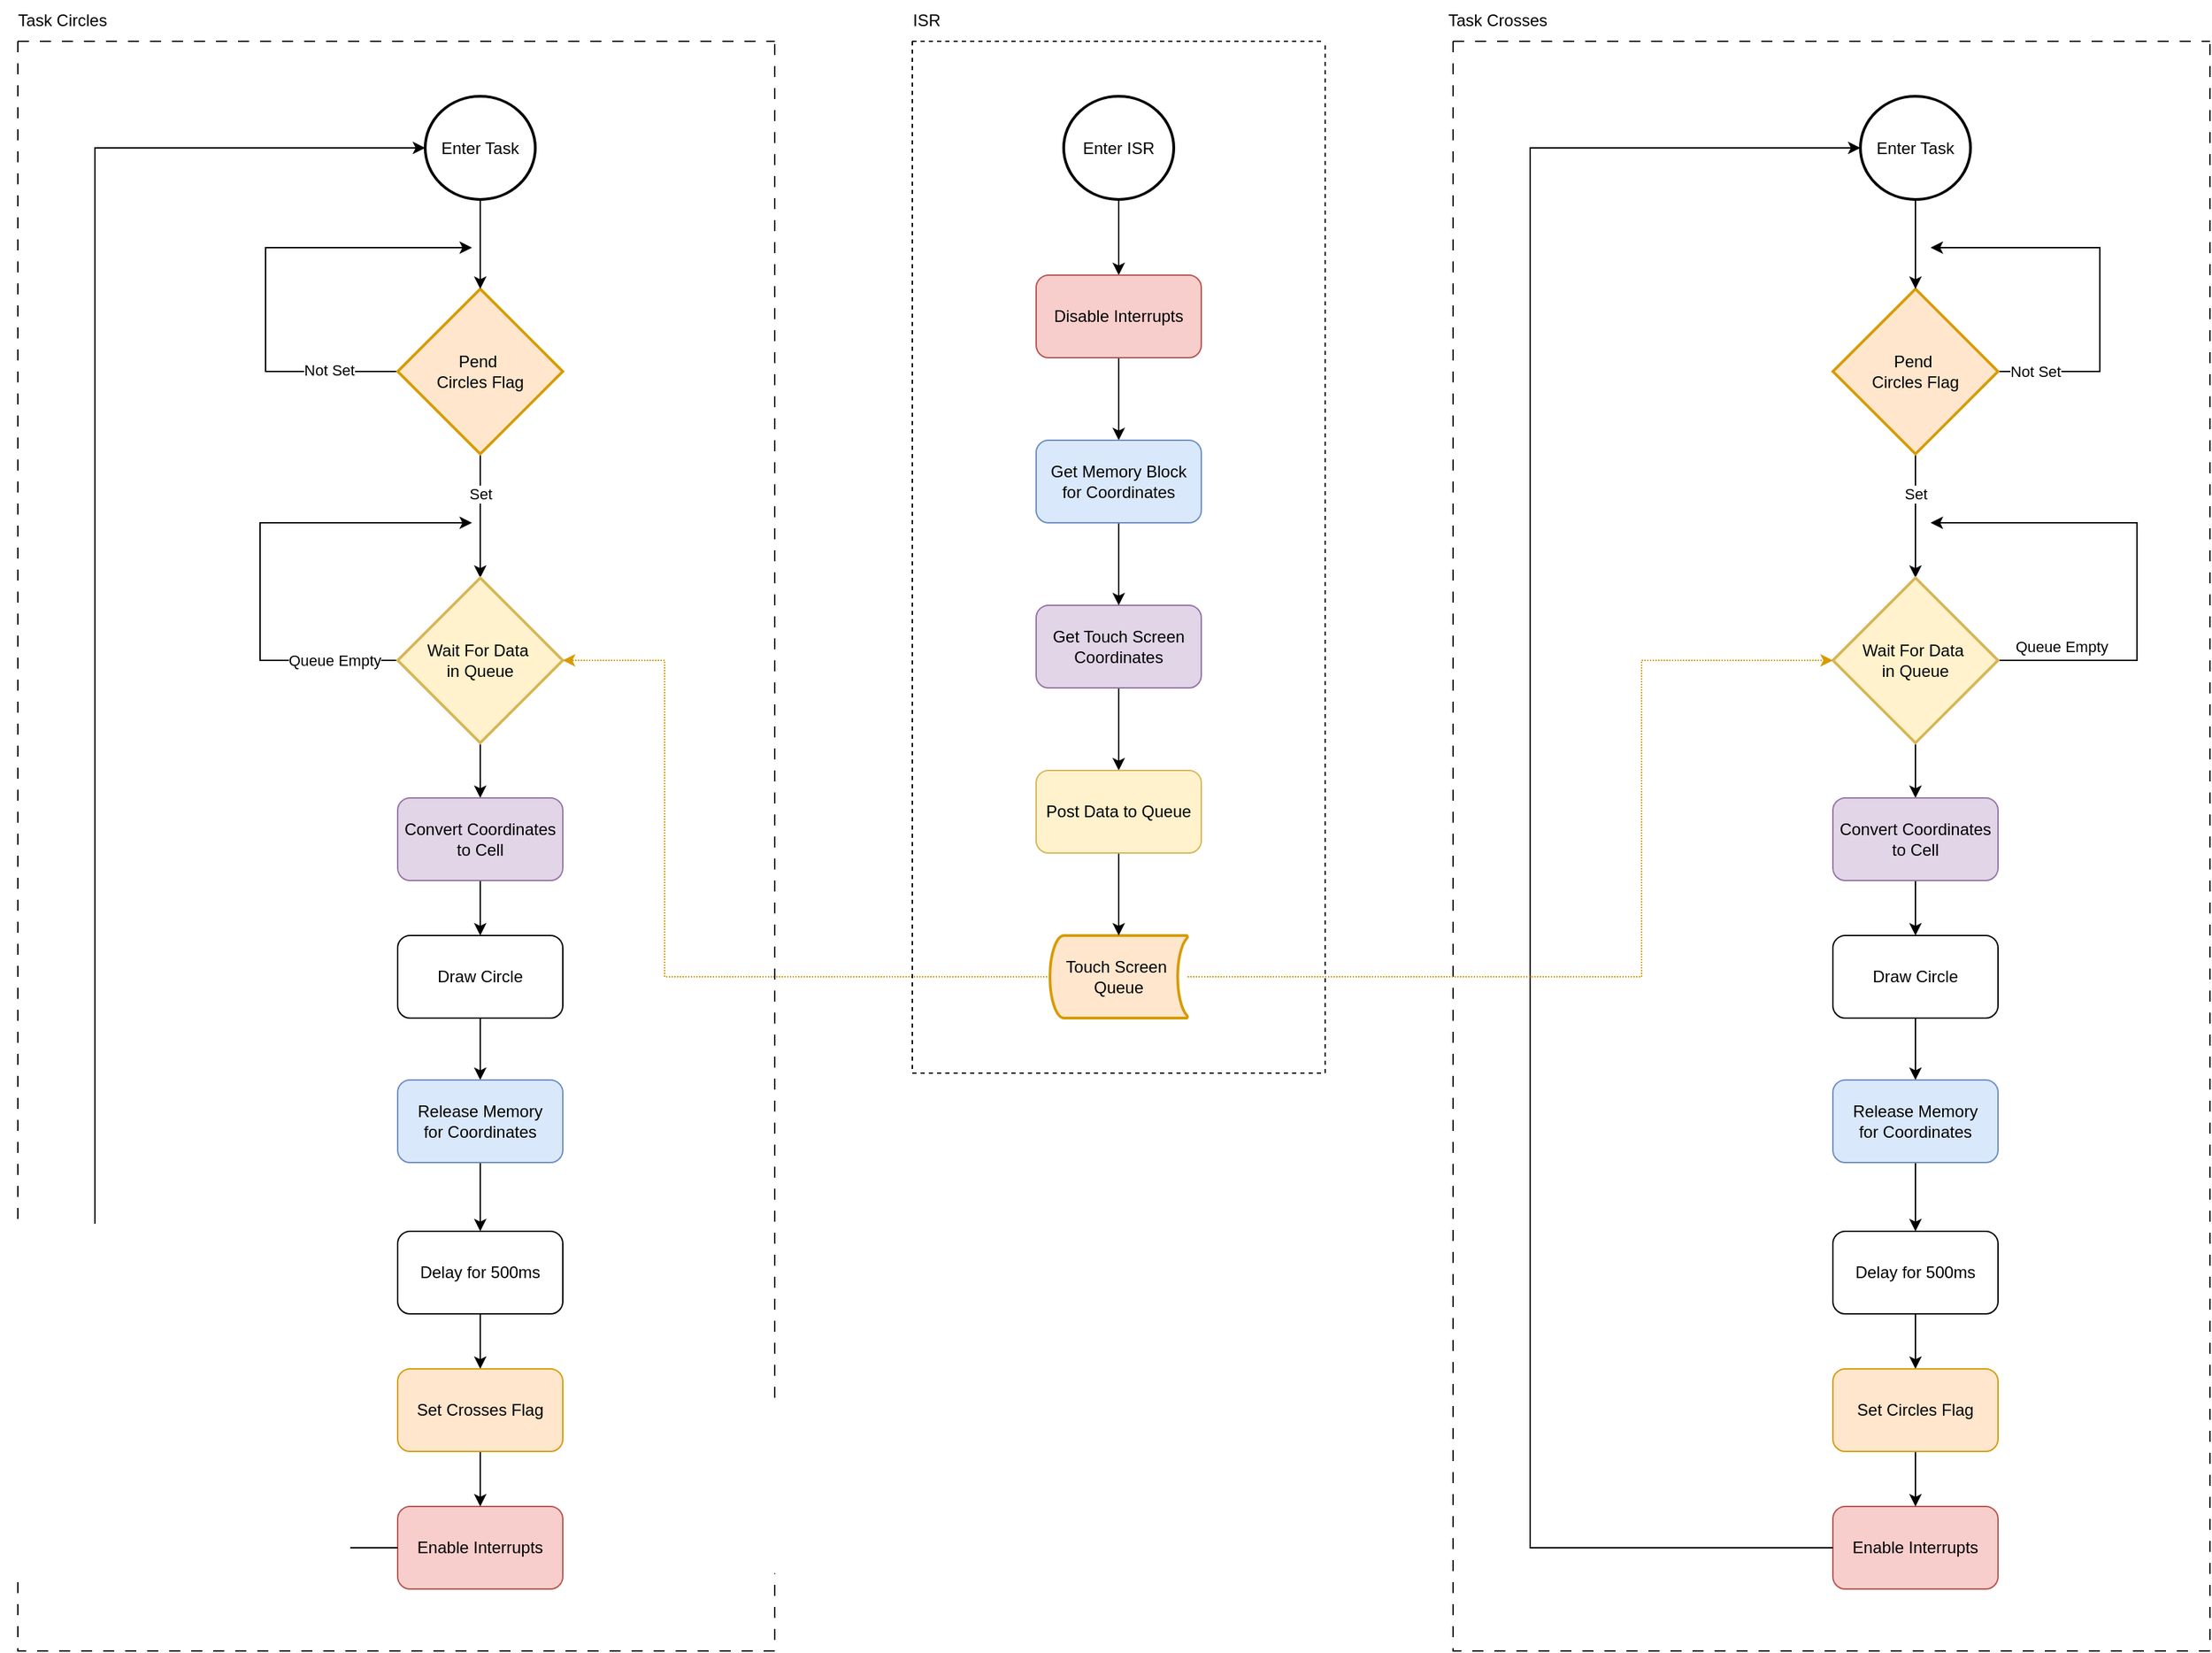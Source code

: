 <mxfile version="26.1.1">
  <diagram id="C5RBs43oDa-KdzZeNtuy" name="Page-1">
    <mxGraphModel dx="1889" dy="582" grid="1" gridSize="10" guides="1" tooltips="1" connect="1" arrows="1" fold="1" page="1" pageScale="1" pageWidth="827" pageHeight="1169" math="0" shadow="0">
      <root>
        <mxCell id="WIyWlLk6GJQsqaUBKTNV-0" />
        <mxCell id="WIyWlLk6GJQsqaUBKTNV-1" parent="WIyWlLk6GJQsqaUBKTNV-0" />
        <mxCell id="mk76olG0EZ5WUn1r8iPk-16" style="edgeStyle=orthogonalEdgeStyle;rounded=0;orthogonalLoop=1;jettySize=auto;html=1;exitX=1;exitY=0.5;exitDx=0;exitDy=0;exitPerimeter=0;" edge="1" parent="WIyWlLk6GJQsqaUBKTNV-1">
          <mxGeometry relative="1" as="geometry">
            <mxPoint x="180" y="470" as="targetPoint" />
            <mxPoint x="240" y="560" as="sourcePoint" />
            <Array as="points">
              <mxPoint x="30" y="560" />
              <mxPoint x="30" y="470" />
            </Array>
          </mxGeometry>
        </mxCell>
        <mxCell id="mk76olG0EZ5WUn1r8iPk-17" value="Not Set" style="edgeLabel;html=1;align=center;verticalAlign=middle;resizable=0;points=[];" vertex="1" connectable="0" parent="mk76olG0EZ5WUn1r8iPk-16">
          <mxGeometry x="-0.817" relative="1" as="geometry">
            <mxPoint x="6" as="offset" />
          </mxGeometry>
        </mxCell>
        <mxCell id="mk76olG0EZ5WUn1r8iPk-91" value="Not Set" style="edgeLabel;html=1;align=center;verticalAlign=middle;resizable=0;points=[];" vertex="1" connectable="0" parent="mk76olG0EZ5WUn1r8iPk-16">
          <mxGeometry x="-0.269" y="-1" relative="1" as="geometry">
            <mxPoint as="offset" />
          </mxGeometry>
        </mxCell>
        <mxCell id="mk76olG0EZ5WUn1r8iPk-21" value="" style="edgeStyle=orthogonalEdgeStyle;rounded=0;orthogonalLoop=1;jettySize=auto;html=1;" edge="1" parent="WIyWlLk6GJQsqaUBKTNV-1" source="mk76olG0EZ5WUn1r8iPk-12" target="mk76olG0EZ5WUn1r8iPk-20">
          <mxGeometry relative="1" as="geometry" />
        </mxCell>
        <mxCell id="mk76olG0EZ5WUn1r8iPk-38" value="Set" style="edgeLabel;html=1;align=center;verticalAlign=middle;resizable=0;points=[];" vertex="1" connectable="0" parent="mk76olG0EZ5WUn1r8iPk-21">
          <mxGeometry x="-0.37" y="3" relative="1" as="geometry">
            <mxPoint x="-3" as="offset" />
          </mxGeometry>
        </mxCell>
        <mxCell id="mk76olG0EZ5WUn1r8iPk-12" value="Pend&amp;nbsp;&lt;div&gt;Circles&amp;nbsp;&lt;span style=&quot;background-color: transparent; color: light-dark(rgb(0, 0, 0), rgb(255, 255, 255));&quot;&gt;Flag&lt;/span&gt;&lt;/div&gt;" style="strokeWidth=2;html=1;shape=mxgraph.flowchart.decision;whiteSpace=wrap;fillColor=#ffe6cc;strokeColor=#d79b00;" vertex="1" parent="WIyWlLk6GJQsqaUBKTNV-1">
          <mxGeometry x="126" y="500" width="120" height="120" as="geometry" />
        </mxCell>
        <mxCell id="mk76olG0EZ5WUn1r8iPk-15" value="" style="edgeStyle=orthogonalEdgeStyle;rounded=0;orthogonalLoop=1;jettySize=auto;html=1;" edge="1" parent="WIyWlLk6GJQsqaUBKTNV-1" source="mk76olG0EZ5WUn1r8iPk-13" target="mk76olG0EZ5WUn1r8iPk-12">
          <mxGeometry relative="1" as="geometry" />
        </mxCell>
        <mxCell id="mk76olG0EZ5WUn1r8iPk-13" value="Enter Task" style="strokeWidth=2;html=1;shape=mxgraph.flowchart.start_2;whiteSpace=wrap;" vertex="1" parent="WIyWlLk6GJQsqaUBKTNV-1">
          <mxGeometry x="146" y="360" width="80" height="75" as="geometry" />
        </mxCell>
        <mxCell id="mk76olG0EZ5WUn1r8iPk-36" style="edgeStyle=orthogonalEdgeStyle;rounded=0;orthogonalLoop=1;jettySize=auto;html=1;" edge="1" parent="WIyWlLk6GJQsqaUBKTNV-1" source="mk76olG0EZ5WUn1r8iPk-20">
          <mxGeometry relative="1" as="geometry">
            <mxPoint x="180" y="670" as="targetPoint" />
            <Array as="points">
              <mxPoint x="26" y="770" />
              <mxPoint x="26" y="670" />
            </Array>
          </mxGeometry>
        </mxCell>
        <mxCell id="mk76olG0EZ5WUn1r8iPk-37" value="Queue Empty" style="edgeLabel;html=1;align=center;verticalAlign=middle;resizable=0;points=[];" vertex="1" connectable="0" parent="mk76olG0EZ5WUn1r8iPk-36">
          <mxGeometry x="-0.737" y="5" relative="1" as="geometry">
            <mxPoint y="-5" as="offset" />
          </mxGeometry>
        </mxCell>
        <mxCell id="mk76olG0EZ5WUn1r8iPk-43" value="" style="edgeStyle=orthogonalEdgeStyle;rounded=0;orthogonalLoop=1;jettySize=auto;html=1;" edge="1" parent="WIyWlLk6GJQsqaUBKTNV-1" source="mk76olG0EZ5WUn1r8iPk-20" target="mk76olG0EZ5WUn1r8iPk-42">
          <mxGeometry relative="1" as="geometry" />
        </mxCell>
        <mxCell id="mk76olG0EZ5WUn1r8iPk-20" value="Wait For Data&amp;nbsp;&lt;div&gt;in Queue&lt;/div&gt;" style="strokeWidth=2;html=1;shape=mxgraph.flowchart.decision;whiteSpace=wrap;fillColor=#fff2cc;strokeColor=#d6b656;" vertex="1" parent="WIyWlLk6GJQsqaUBKTNV-1">
          <mxGeometry x="126" y="710" width="120" height="120" as="geometry" />
        </mxCell>
        <mxCell id="mk76olG0EZ5WUn1r8iPk-23" value="Touch Screen&amp;nbsp;&lt;div&gt;Queue&lt;/div&gt;" style="strokeWidth=2;html=1;shape=mxgraph.flowchart.stored_data;whiteSpace=wrap;fillColor=#ffe6cc;strokeColor=#d79b00;" vertex="1" parent="WIyWlLk6GJQsqaUBKTNV-1">
          <mxGeometry x="600" y="970" width="100" height="60" as="geometry" />
        </mxCell>
        <mxCell id="mk76olG0EZ5WUn1r8iPk-28" style="edgeStyle=orthogonalEdgeStyle;rounded=0;orthogonalLoop=1;jettySize=auto;html=1;" edge="1" parent="WIyWlLk6GJQsqaUBKTNV-1" source="mk76olG0EZ5WUn1r8iPk-24" target="mk76olG0EZ5WUn1r8iPk-27">
          <mxGeometry relative="1" as="geometry" />
        </mxCell>
        <mxCell id="mk76olG0EZ5WUn1r8iPk-24" value="Enter ISR" style="strokeWidth=2;html=1;shape=mxgraph.flowchart.start_2;whiteSpace=wrap;" vertex="1" parent="WIyWlLk6GJQsqaUBKTNV-1">
          <mxGeometry x="610" y="360" width="80" height="75" as="geometry" />
        </mxCell>
        <mxCell id="mk76olG0EZ5WUn1r8iPk-47" value="" style="edgeStyle=orthogonalEdgeStyle;rounded=0;orthogonalLoop=1;jettySize=auto;html=1;" edge="1" parent="WIyWlLk6GJQsqaUBKTNV-1" source="mk76olG0EZ5WUn1r8iPk-27" target="mk76olG0EZ5WUn1r8iPk-46">
          <mxGeometry relative="1" as="geometry" />
        </mxCell>
        <mxCell id="mk76olG0EZ5WUn1r8iPk-27" value="Disable Interrupts" style="rounded=1;whiteSpace=wrap;html=1;fillColor=#f8cecc;strokeColor=#b85450;" vertex="1" parent="WIyWlLk6GJQsqaUBKTNV-1">
          <mxGeometry x="590" y="490" width="120" height="60" as="geometry" />
        </mxCell>
        <mxCell id="mk76olG0EZ5WUn1r8iPk-32" value="" style="edgeStyle=orthogonalEdgeStyle;rounded=0;orthogonalLoop=1;jettySize=auto;html=1;" edge="1" parent="WIyWlLk6GJQsqaUBKTNV-1" source="mk76olG0EZ5WUn1r8iPk-29" target="mk76olG0EZ5WUn1r8iPk-30">
          <mxGeometry relative="1" as="geometry" />
        </mxCell>
        <mxCell id="mk76olG0EZ5WUn1r8iPk-29" value="Get Touch Screen&lt;div&gt;Coordinates&lt;/div&gt;" style="rounded=1;whiteSpace=wrap;html=1;fillColor=#e1d5e7;strokeColor=#9673a6;" vertex="1" parent="WIyWlLk6GJQsqaUBKTNV-1">
          <mxGeometry x="590" y="730" width="120" height="60" as="geometry" />
        </mxCell>
        <mxCell id="mk76olG0EZ5WUn1r8iPk-33" value="" style="edgeStyle=orthogonalEdgeStyle;rounded=0;orthogonalLoop=1;jettySize=auto;html=1;" edge="1" parent="WIyWlLk6GJQsqaUBKTNV-1" source="mk76olG0EZ5WUn1r8iPk-30" target="mk76olG0EZ5WUn1r8iPk-23">
          <mxGeometry relative="1" as="geometry" />
        </mxCell>
        <mxCell id="mk76olG0EZ5WUn1r8iPk-30" value="Post Data to Queue" style="rounded=1;whiteSpace=wrap;html=1;fillColor=#fff2cc;strokeColor=#d6b656;" vertex="1" parent="WIyWlLk6GJQsqaUBKTNV-1">
          <mxGeometry x="590" y="850" width="120" height="60" as="geometry" />
        </mxCell>
        <mxCell id="mk76olG0EZ5WUn1r8iPk-45" value="" style="edgeStyle=orthogonalEdgeStyle;rounded=0;orthogonalLoop=1;jettySize=auto;html=1;" edge="1" parent="WIyWlLk6GJQsqaUBKTNV-1" source="mk76olG0EZ5WUn1r8iPk-42" target="mk76olG0EZ5WUn1r8iPk-44">
          <mxGeometry relative="1" as="geometry" />
        </mxCell>
        <mxCell id="mk76olG0EZ5WUn1r8iPk-42" value="Convert Coordinates&lt;div&gt;to Cell&lt;/div&gt;" style="rounded=1;whiteSpace=wrap;html=1;fillColor=#e1d5e7;strokeColor=#9673a6;" vertex="1" parent="WIyWlLk6GJQsqaUBKTNV-1">
          <mxGeometry x="126" y="870" width="120" height="60" as="geometry" />
        </mxCell>
        <mxCell id="mk76olG0EZ5WUn1r8iPk-52" value="" style="edgeStyle=orthogonalEdgeStyle;rounded=0;orthogonalLoop=1;jettySize=auto;html=1;" edge="1" parent="WIyWlLk6GJQsqaUBKTNV-1" source="mk76olG0EZ5WUn1r8iPk-44" target="mk76olG0EZ5WUn1r8iPk-51">
          <mxGeometry relative="1" as="geometry" />
        </mxCell>
        <mxCell id="mk76olG0EZ5WUn1r8iPk-44" value="Draw Circle" style="rounded=1;whiteSpace=wrap;html=1;" vertex="1" parent="WIyWlLk6GJQsqaUBKTNV-1">
          <mxGeometry x="126" y="970" width="120" height="60" as="geometry" />
        </mxCell>
        <mxCell id="mk76olG0EZ5WUn1r8iPk-48" value="" style="edgeStyle=orthogonalEdgeStyle;rounded=0;orthogonalLoop=1;jettySize=auto;html=1;" edge="1" parent="WIyWlLk6GJQsqaUBKTNV-1" source="mk76olG0EZ5WUn1r8iPk-46" target="mk76olG0EZ5WUn1r8iPk-29">
          <mxGeometry relative="1" as="geometry" />
        </mxCell>
        <mxCell id="mk76olG0EZ5WUn1r8iPk-46" value="Get Memory Block&lt;div&gt;for Coordinates&lt;/div&gt;" style="rounded=1;whiteSpace=wrap;html=1;fillColor=#dae8fc;strokeColor=#6c8ebf;" vertex="1" parent="WIyWlLk6GJQsqaUBKTNV-1">
          <mxGeometry x="590" y="610" width="120" height="60" as="geometry" />
        </mxCell>
        <mxCell id="mk76olG0EZ5WUn1r8iPk-49" style="edgeStyle=orthogonalEdgeStyle;rounded=0;orthogonalLoop=1;jettySize=auto;html=1;entryX=1;entryY=0.5;entryDx=0;entryDy=0;entryPerimeter=0;dashed=1;dashPattern=1 1;fillColor=#ffe6cc;strokeColor=#d79b00;" edge="1" parent="WIyWlLk6GJQsqaUBKTNV-1" source="mk76olG0EZ5WUn1r8iPk-23" target="mk76olG0EZ5WUn1r8iPk-20">
          <mxGeometry relative="1" as="geometry">
            <Array as="points">
              <mxPoint x="320" y="1000" />
              <mxPoint x="320" y="770" />
            </Array>
          </mxGeometry>
        </mxCell>
        <mxCell id="mk76olG0EZ5WUn1r8iPk-55" value="" style="edgeStyle=orthogonalEdgeStyle;rounded=0;orthogonalLoop=1;jettySize=auto;html=1;" edge="1" parent="WIyWlLk6GJQsqaUBKTNV-1" source="mk76olG0EZ5WUn1r8iPk-51" target="mk76olG0EZ5WUn1r8iPk-54">
          <mxGeometry relative="1" as="geometry" />
        </mxCell>
        <mxCell id="mk76olG0EZ5WUn1r8iPk-51" value="Release Memory&lt;div&gt;for Coordinates&lt;/div&gt;" style="rounded=1;whiteSpace=wrap;html=1;fillColor=#dae8fc;strokeColor=#6c8ebf;" vertex="1" parent="WIyWlLk6GJQsqaUBKTNV-1">
          <mxGeometry x="126" y="1075" width="120" height="60" as="geometry" />
        </mxCell>
        <mxCell id="mk76olG0EZ5WUn1r8iPk-59" value="" style="edgeStyle=orthogonalEdgeStyle;rounded=0;orthogonalLoop=1;jettySize=auto;html=1;" edge="1" parent="WIyWlLk6GJQsqaUBKTNV-1" source="mk76olG0EZ5WUn1r8iPk-54" target="mk76olG0EZ5WUn1r8iPk-57">
          <mxGeometry relative="1" as="geometry" />
        </mxCell>
        <mxCell id="mk76olG0EZ5WUn1r8iPk-54" value="Delay for 500ms" style="rounded=1;whiteSpace=wrap;html=1;" vertex="1" parent="WIyWlLk6GJQsqaUBKTNV-1">
          <mxGeometry x="126" y="1185" width="120" height="60" as="geometry" />
        </mxCell>
        <mxCell id="mk76olG0EZ5WUn1r8iPk-56" value="Enable Interrupts" style="rounded=1;whiteSpace=wrap;html=1;fillColor=#f8cecc;strokeColor=#b85450;" vertex="1" parent="WIyWlLk6GJQsqaUBKTNV-1">
          <mxGeometry x="126" y="1385" width="120" height="60" as="geometry" />
        </mxCell>
        <mxCell id="mk76olG0EZ5WUn1r8iPk-58" value="" style="edgeStyle=orthogonalEdgeStyle;rounded=0;orthogonalLoop=1;jettySize=auto;html=1;" edge="1" parent="WIyWlLk6GJQsqaUBKTNV-1" source="mk76olG0EZ5WUn1r8iPk-57" target="mk76olG0EZ5WUn1r8iPk-56">
          <mxGeometry relative="1" as="geometry" />
        </mxCell>
        <mxCell id="mk76olG0EZ5WUn1r8iPk-57" value="Set Crosses Flag" style="rounded=1;whiteSpace=wrap;html=1;fillColor=#ffe6cc;strokeColor=#d79b00;" vertex="1" parent="WIyWlLk6GJQsqaUBKTNV-1">
          <mxGeometry x="126" y="1285" width="120" height="60" as="geometry" />
        </mxCell>
        <mxCell id="mk76olG0EZ5WUn1r8iPk-60" style="edgeStyle=orthogonalEdgeStyle;rounded=0;orthogonalLoop=1;jettySize=auto;html=1;entryX=0;entryY=0.5;entryDx=0;entryDy=0;entryPerimeter=0;" edge="1" parent="WIyWlLk6GJQsqaUBKTNV-1" source="mk76olG0EZ5WUn1r8iPk-56" target="mk76olG0EZ5WUn1r8iPk-13">
          <mxGeometry relative="1" as="geometry">
            <Array as="points">
              <mxPoint x="-94" y="1415" />
              <mxPoint x="-94" y="398" />
            </Array>
          </mxGeometry>
        </mxCell>
        <mxCell id="mk76olG0EZ5WUn1r8iPk-61" value="" style="swimlane;startSize=0;fillStyle=dots;dashed=1;dashPattern=8 8;" vertex="1" parent="WIyWlLk6GJQsqaUBKTNV-1">
          <mxGeometry x="-150" y="320" width="550" height="1170" as="geometry" />
        </mxCell>
        <mxCell id="mk76olG0EZ5WUn1r8iPk-62" value="Task Circles" style="text;html=1;align=center;verticalAlign=middle;resizable=0;points=[];autosize=1;strokeColor=none;fillColor=none;" vertex="1" parent="WIyWlLk6GJQsqaUBKTNV-1">
          <mxGeometry x="-163" y="290" width="90" height="30" as="geometry" />
        </mxCell>
        <mxCell id="mk76olG0EZ5WUn1r8iPk-64" value="" style="swimlane;startSize=0;dashed=1;" vertex="1" parent="WIyWlLk6GJQsqaUBKTNV-1">
          <mxGeometry x="500" y="320" width="300" height="750" as="geometry" />
        </mxCell>
        <mxCell id="mk76olG0EZ5WUn1r8iPk-65" value="ISR" style="text;html=1;align=center;verticalAlign=middle;resizable=0;points=[];autosize=1;strokeColor=none;fillColor=none;" vertex="1" parent="WIyWlLk6GJQsqaUBKTNV-1">
          <mxGeometry x="490" y="290" width="40" height="30" as="geometry" />
        </mxCell>
        <mxCell id="mk76olG0EZ5WUn1r8iPk-66" style="edgeStyle=orthogonalEdgeStyle;rounded=0;orthogonalLoop=1;jettySize=auto;html=1;exitX=1;exitY=0.5;exitDx=0;exitDy=0;exitPerimeter=0;" edge="1" parent="WIyWlLk6GJQsqaUBKTNV-1">
          <mxGeometry relative="1" as="geometry">
            <mxPoint x="1240" y="470" as="targetPoint" />
            <mxPoint x="1283" y="560" as="sourcePoint" />
            <Array as="points">
              <mxPoint x="1363" y="560" />
              <mxPoint x="1363" y="470" />
            </Array>
          </mxGeometry>
        </mxCell>
        <mxCell id="mk76olG0EZ5WUn1r8iPk-67" value="Not Set" style="edgeLabel;html=1;align=center;verticalAlign=middle;resizable=0;points=[];" vertex="1" connectable="0" parent="mk76olG0EZ5WUn1r8iPk-66">
          <mxGeometry x="-0.817" relative="1" as="geometry">
            <mxPoint x="6" as="offset" />
          </mxGeometry>
        </mxCell>
        <mxCell id="mk76olG0EZ5WUn1r8iPk-68" value="" style="edgeStyle=orthogonalEdgeStyle;rounded=0;orthogonalLoop=1;jettySize=auto;html=1;" edge="1" parent="WIyWlLk6GJQsqaUBKTNV-1" source="mk76olG0EZ5WUn1r8iPk-70" target="mk76olG0EZ5WUn1r8iPk-76">
          <mxGeometry relative="1" as="geometry" />
        </mxCell>
        <mxCell id="mk76olG0EZ5WUn1r8iPk-69" value="Set" style="edgeLabel;html=1;align=center;verticalAlign=middle;resizable=0;points=[];" vertex="1" connectable="0" parent="mk76olG0EZ5WUn1r8iPk-68">
          <mxGeometry x="-0.37" y="3" relative="1" as="geometry">
            <mxPoint x="-3" as="offset" />
          </mxGeometry>
        </mxCell>
        <mxCell id="mk76olG0EZ5WUn1r8iPk-70" value="Pend&amp;nbsp;&lt;div&gt;Circles&amp;nbsp;&lt;span style=&quot;background-color: transparent; color: light-dark(rgb(0, 0, 0), rgb(255, 255, 255));&quot;&gt;Flag&lt;/span&gt;&lt;/div&gt;" style="strokeWidth=2;html=1;shape=mxgraph.flowchart.decision;whiteSpace=wrap;fillColor=#ffe6cc;strokeColor=#d79b00;" vertex="1" parent="WIyWlLk6GJQsqaUBKTNV-1">
          <mxGeometry x="1169" y="500" width="120" height="120" as="geometry" />
        </mxCell>
        <mxCell id="mk76olG0EZ5WUn1r8iPk-71" value="" style="edgeStyle=orthogonalEdgeStyle;rounded=0;orthogonalLoop=1;jettySize=auto;html=1;" edge="1" parent="WIyWlLk6GJQsqaUBKTNV-1" source="mk76olG0EZ5WUn1r8iPk-72" target="mk76olG0EZ5WUn1r8iPk-70">
          <mxGeometry relative="1" as="geometry" />
        </mxCell>
        <mxCell id="mk76olG0EZ5WUn1r8iPk-72" value="Enter Task" style="strokeWidth=2;html=1;shape=mxgraph.flowchart.start_2;whiteSpace=wrap;" vertex="1" parent="WIyWlLk6GJQsqaUBKTNV-1">
          <mxGeometry x="1189" y="360" width="80" height="75" as="geometry" />
        </mxCell>
        <mxCell id="mk76olG0EZ5WUn1r8iPk-73" style="edgeStyle=orthogonalEdgeStyle;rounded=0;orthogonalLoop=1;jettySize=auto;html=1;" edge="1" parent="WIyWlLk6GJQsqaUBKTNV-1" source="mk76olG0EZ5WUn1r8iPk-76">
          <mxGeometry relative="1" as="geometry">
            <mxPoint x="1240" y="670" as="targetPoint" />
            <Array as="points">
              <mxPoint x="1390" y="770" />
              <mxPoint x="1390" y="670" />
            </Array>
          </mxGeometry>
        </mxCell>
        <mxCell id="mk76olG0EZ5WUn1r8iPk-74" value="Queue Empty" style="edgeLabel;html=1;align=center;verticalAlign=middle;resizable=0;points=[];" vertex="1" connectable="0" parent="mk76olG0EZ5WUn1r8iPk-73">
          <mxGeometry x="-0.737" y="5" relative="1" as="geometry">
            <mxPoint y="-5" as="offset" />
          </mxGeometry>
        </mxCell>
        <mxCell id="mk76olG0EZ5WUn1r8iPk-75" value="" style="edgeStyle=orthogonalEdgeStyle;rounded=0;orthogonalLoop=1;jettySize=auto;html=1;" edge="1" parent="WIyWlLk6GJQsqaUBKTNV-1" source="mk76olG0EZ5WUn1r8iPk-76" target="mk76olG0EZ5WUn1r8iPk-78">
          <mxGeometry relative="1" as="geometry" />
        </mxCell>
        <mxCell id="mk76olG0EZ5WUn1r8iPk-76" value="Wait For Data&amp;nbsp;&lt;div&gt;in Queue&lt;/div&gt;" style="strokeWidth=2;html=1;shape=mxgraph.flowchart.decision;whiteSpace=wrap;fillColor=#fff2cc;strokeColor=#d6b656;" vertex="1" parent="WIyWlLk6GJQsqaUBKTNV-1">
          <mxGeometry x="1169" y="710" width="120" height="120" as="geometry" />
        </mxCell>
        <mxCell id="mk76olG0EZ5WUn1r8iPk-77" value="" style="edgeStyle=orthogonalEdgeStyle;rounded=0;orthogonalLoop=1;jettySize=auto;html=1;" edge="1" parent="WIyWlLk6GJQsqaUBKTNV-1" source="mk76olG0EZ5WUn1r8iPk-78" target="mk76olG0EZ5WUn1r8iPk-80">
          <mxGeometry relative="1" as="geometry" />
        </mxCell>
        <mxCell id="mk76olG0EZ5WUn1r8iPk-78" value="Convert Coordinates&lt;div&gt;to Cell&lt;/div&gt;" style="rounded=1;whiteSpace=wrap;html=1;fillColor=#e1d5e7;strokeColor=#9673a6;" vertex="1" parent="WIyWlLk6GJQsqaUBKTNV-1">
          <mxGeometry x="1169" y="870" width="120" height="60" as="geometry" />
        </mxCell>
        <mxCell id="mk76olG0EZ5WUn1r8iPk-79" value="" style="edgeStyle=orthogonalEdgeStyle;rounded=0;orthogonalLoop=1;jettySize=auto;html=1;" edge="1" parent="WIyWlLk6GJQsqaUBKTNV-1" source="mk76olG0EZ5WUn1r8iPk-80" target="mk76olG0EZ5WUn1r8iPk-82">
          <mxGeometry relative="1" as="geometry" />
        </mxCell>
        <mxCell id="mk76olG0EZ5WUn1r8iPk-80" value="Draw Circle" style="rounded=1;whiteSpace=wrap;html=1;" vertex="1" parent="WIyWlLk6GJQsqaUBKTNV-1">
          <mxGeometry x="1169" y="970" width="120" height="60" as="geometry" />
        </mxCell>
        <mxCell id="mk76olG0EZ5WUn1r8iPk-81" value="" style="edgeStyle=orthogonalEdgeStyle;rounded=0;orthogonalLoop=1;jettySize=auto;html=1;" edge="1" parent="WIyWlLk6GJQsqaUBKTNV-1" source="mk76olG0EZ5WUn1r8iPk-82" target="mk76olG0EZ5WUn1r8iPk-84">
          <mxGeometry relative="1" as="geometry" />
        </mxCell>
        <mxCell id="mk76olG0EZ5WUn1r8iPk-82" value="Release Memory&lt;div&gt;for Coordinates&lt;/div&gt;" style="rounded=1;whiteSpace=wrap;html=1;fillColor=#dae8fc;strokeColor=#6c8ebf;" vertex="1" parent="WIyWlLk6GJQsqaUBKTNV-1">
          <mxGeometry x="1169" y="1075" width="120" height="60" as="geometry" />
        </mxCell>
        <mxCell id="mk76olG0EZ5WUn1r8iPk-83" value="" style="edgeStyle=orthogonalEdgeStyle;rounded=0;orthogonalLoop=1;jettySize=auto;html=1;" edge="1" parent="WIyWlLk6GJQsqaUBKTNV-1" source="mk76olG0EZ5WUn1r8iPk-84" target="mk76olG0EZ5WUn1r8iPk-87">
          <mxGeometry relative="1" as="geometry" />
        </mxCell>
        <mxCell id="mk76olG0EZ5WUn1r8iPk-84" value="Delay for 500ms" style="rounded=1;whiteSpace=wrap;html=1;" vertex="1" parent="WIyWlLk6GJQsqaUBKTNV-1">
          <mxGeometry x="1169" y="1185" width="120" height="60" as="geometry" />
        </mxCell>
        <mxCell id="mk76olG0EZ5WUn1r8iPk-85" value="Enable Interrupts" style="rounded=1;whiteSpace=wrap;html=1;fillColor=#f8cecc;strokeColor=#b85450;" vertex="1" parent="WIyWlLk6GJQsqaUBKTNV-1">
          <mxGeometry x="1169" y="1385" width="120" height="60" as="geometry" />
        </mxCell>
        <mxCell id="mk76olG0EZ5WUn1r8iPk-86" value="" style="edgeStyle=orthogonalEdgeStyle;rounded=0;orthogonalLoop=1;jettySize=auto;html=1;" edge="1" parent="WIyWlLk6GJQsqaUBKTNV-1" source="mk76olG0EZ5WUn1r8iPk-87" target="mk76olG0EZ5WUn1r8iPk-85">
          <mxGeometry relative="1" as="geometry" />
        </mxCell>
        <mxCell id="mk76olG0EZ5WUn1r8iPk-87" value="Set Circles Flag" style="rounded=1;whiteSpace=wrap;html=1;fillColor=#ffe6cc;strokeColor=#d79b00;" vertex="1" parent="WIyWlLk6GJQsqaUBKTNV-1">
          <mxGeometry x="1169" y="1285" width="120" height="60" as="geometry" />
        </mxCell>
        <mxCell id="mk76olG0EZ5WUn1r8iPk-88" style="edgeStyle=orthogonalEdgeStyle;rounded=0;orthogonalLoop=1;jettySize=auto;html=1;entryX=0;entryY=0.5;entryDx=0;entryDy=0;entryPerimeter=0;" edge="1" parent="WIyWlLk6GJQsqaUBKTNV-1" source="mk76olG0EZ5WUn1r8iPk-85" target="mk76olG0EZ5WUn1r8iPk-72">
          <mxGeometry relative="1" as="geometry">
            <Array as="points">
              <mxPoint x="949" y="1415" />
              <mxPoint x="949" y="398" />
            </Array>
          </mxGeometry>
        </mxCell>
        <mxCell id="mk76olG0EZ5WUn1r8iPk-89" value="" style="swimlane;startSize=0;fillStyle=dots;dashed=1;dashPattern=8 8;" vertex="1" parent="WIyWlLk6GJQsqaUBKTNV-1">
          <mxGeometry x="893" y="320" width="550" height="1170" as="geometry" />
        </mxCell>
        <mxCell id="mk76olG0EZ5WUn1r8iPk-90" value="Task Crosses" style="text;html=1;align=center;verticalAlign=middle;resizable=0;points=[];autosize=1;strokeColor=none;fillColor=none;" vertex="1" parent="WIyWlLk6GJQsqaUBKTNV-1">
          <mxGeometry x="875" y="290" width="100" height="30" as="geometry" />
        </mxCell>
        <mxCell id="mk76olG0EZ5WUn1r8iPk-92" style="edgeStyle=orthogonalEdgeStyle;rounded=0;orthogonalLoop=1;jettySize=auto;html=1;entryX=0;entryY=0.5;entryDx=0;entryDy=0;entryPerimeter=0;dashed=1;dashPattern=1 1;fillColor=#ffe6cc;strokeColor=#d79b00;" edge="1" parent="WIyWlLk6GJQsqaUBKTNV-1" source="mk76olG0EZ5WUn1r8iPk-23" target="mk76olG0EZ5WUn1r8iPk-76">
          <mxGeometry relative="1" as="geometry">
            <Array as="points">
              <mxPoint x="1030" y="1000" />
              <mxPoint x="1030" y="770" />
            </Array>
          </mxGeometry>
        </mxCell>
      </root>
    </mxGraphModel>
  </diagram>
</mxfile>
